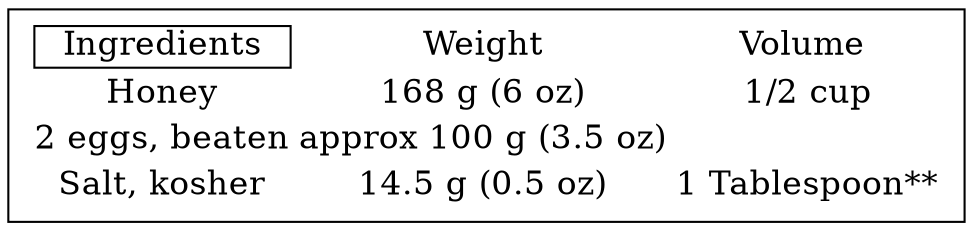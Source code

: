 digraph "Stir-Fried Tofu and Bok Choy in Ginger Sauce" {
graph [ rankdir = "LR", ranksep = .4, size = 6.5];
node [ fontsize = "16" shape = "record" , colorscheme = dark28  ];


"Ingred2" [
label = < <TABLE BORDER="0" CELLSPACING="4" CELLPADDING="0"><TR><TD  BORDER="1" port="f0"> Ingredients </TD><TD>Weight</TD><TD>Volume </TD></TR>
<TR><TD BORDER="0" port="f1">Honey</TD><TD>168 g (6 oz)</TD><TD>1/2 cup</TD></TR>
<TR><TD BORDER="0">2 eggs, beaten</TD><TD>approx 100 g (3.5 oz)</TD><TD></TD></TR>
<TR><TD BORDER="0">Salt, kosher</TD><TD>14.5 g (0.5 oz)</TD><TD>1 Tablespoon**</TD></TR>
</TABLE>> ];



}